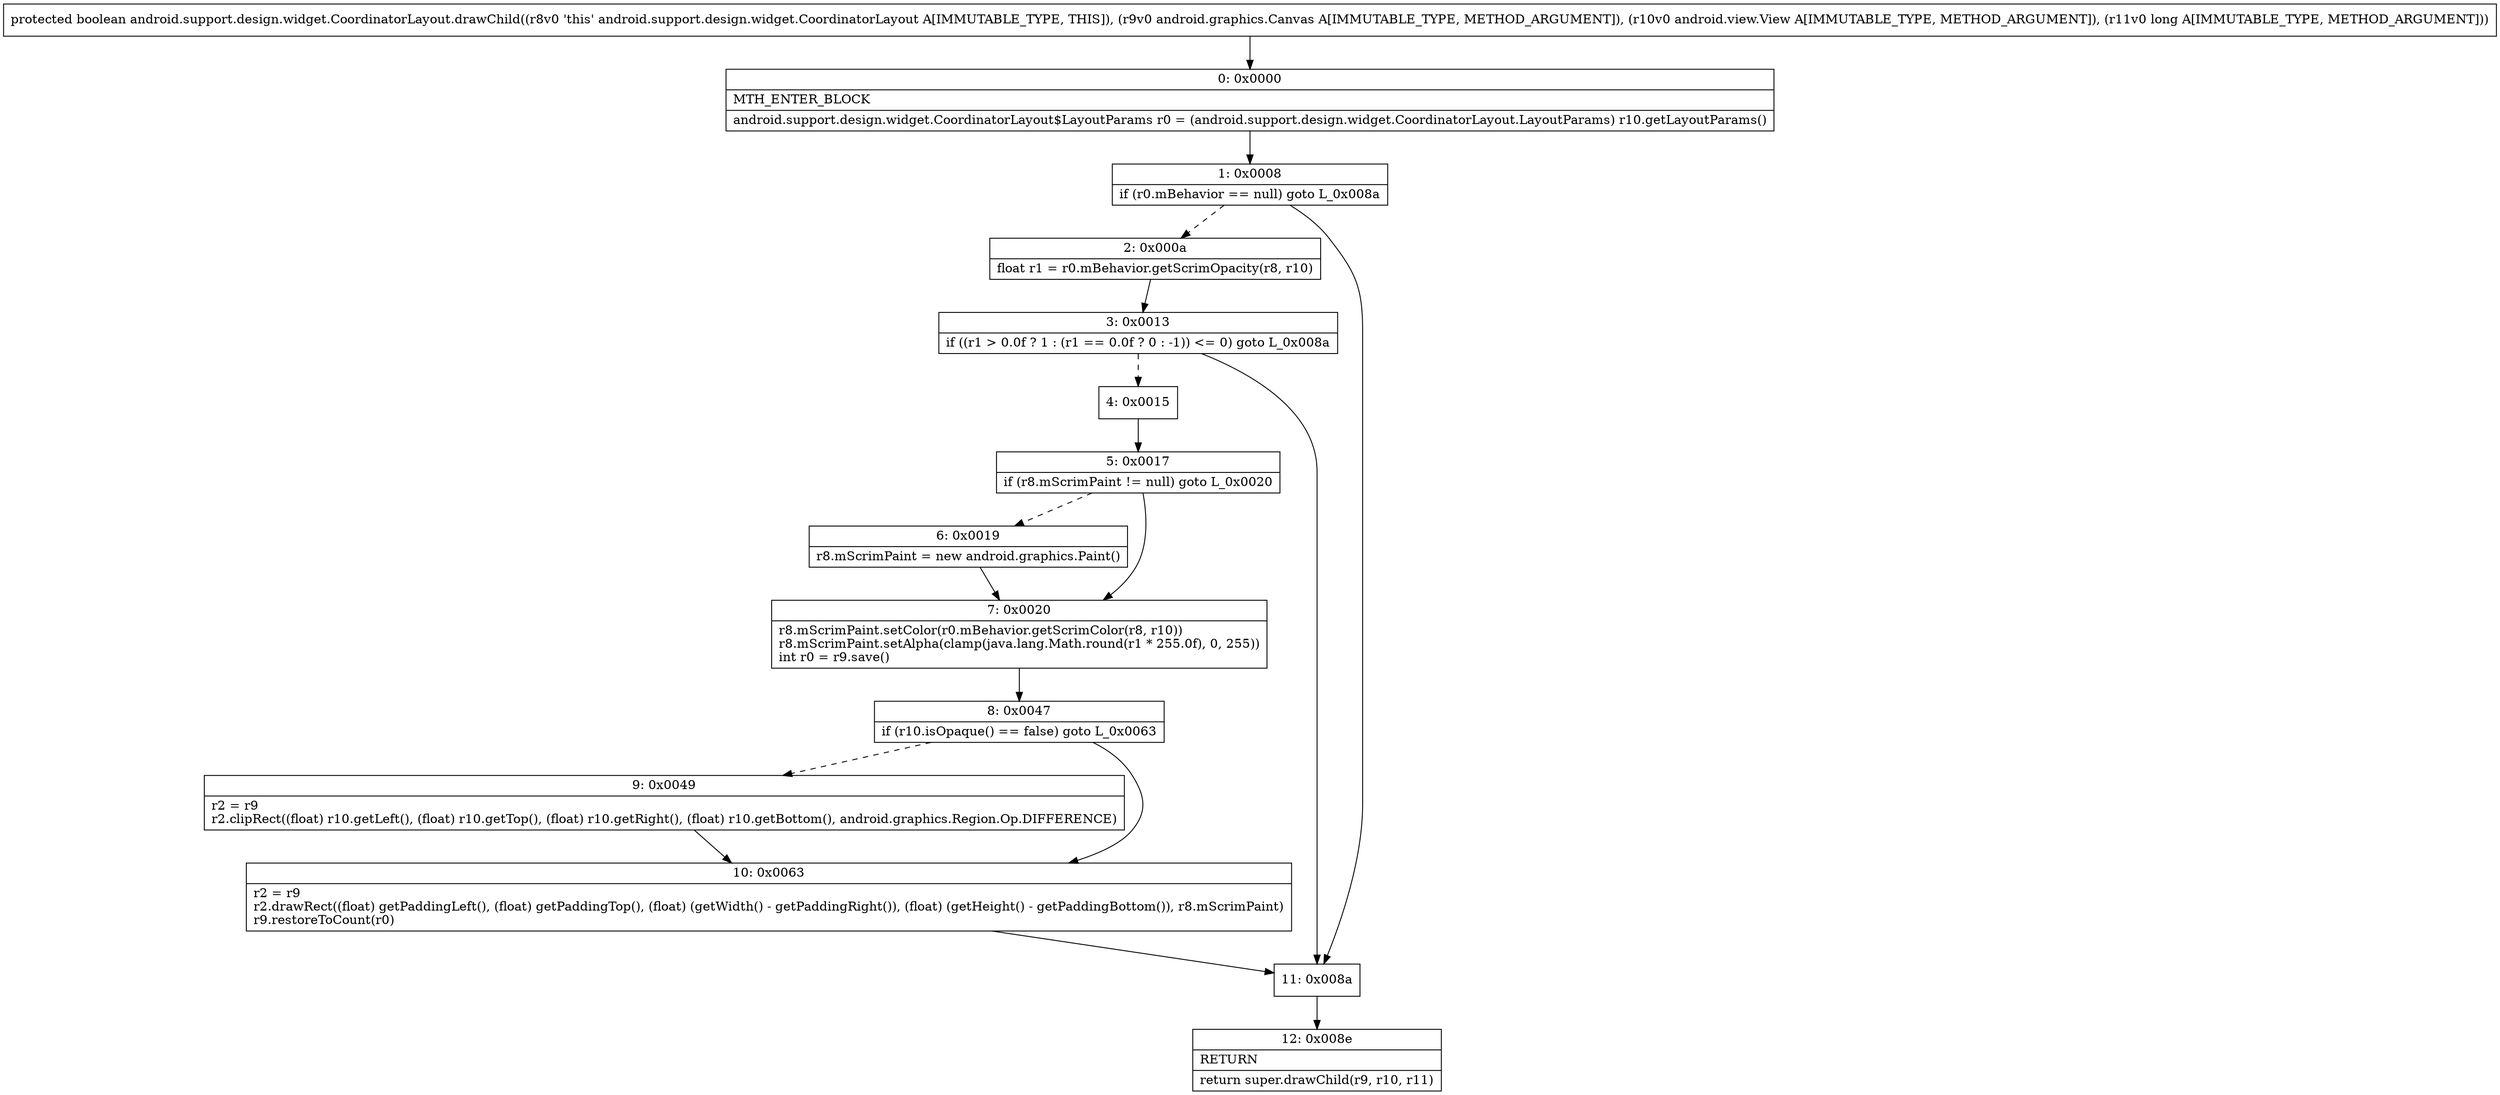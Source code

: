 digraph "CFG forandroid.support.design.widget.CoordinatorLayout.drawChild(Landroid\/graphics\/Canvas;Landroid\/view\/View;J)Z" {
Node_0 [shape=record,label="{0\:\ 0x0000|MTH_ENTER_BLOCK\l|android.support.design.widget.CoordinatorLayout$LayoutParams r0 = (android.support.design.widget.CoordinatorLayout.LayoutParams) r10.getLayoutParams()\l}"];
Node_1 [shape=record,label="{1\:\ 0x0008|if (r0.mBehavior == null) goto L_0x008a\l}"];
Node_2 [shape=record,label="{2\:\ 0x000a|float r1 = r0.mBehavior.getScrimOpacity(r8, r10)\l}"];
Node_3 [shape=record,label="{3\:\ 0x0013|if ((r1 \> 0.0f ? 1 : (r1 == 0.0f ? 0 : \-1)) \<= 0) goto L_0x008a\l}"];
Node_4 [shape=record,label="{4\:\ 0x0015}"];
Node_5 [shape=record,label="{5\:\ 0x0017|if (r8.mScrimPaint != null) goto L_0x0020\l}"];
Node_6 [shape=record,label="{6\:\ 0x0019|r8.mScrimPaint = new android.graphics.Paint()\l}"];
Node_7 [shape=record,label="{7\:\ 0x0020|r8.mScrimPaint.setColor(r0.mBehavior.getScrimColor(r8, r10))\lr8.mScrimPaint.setAlpha(clamp(java.lang.Math.round(r1 * 255.0f), 0, 255))\lint r0 = r9.save()\l}"];
Node_8 [shape=record,label="{8\:\ 0x0047|if (r10.isOpaque() == false) goto L_0x0063\l}"];
Node_9 [shape=record,label="{9\:\ 0x0049|r2 = r9\lr2.clipRect((float) r10.getLeft(), (float) r10.getTop(), (float) r10.getRight(), (float) r10.getBottom(), android.graphics.Region.Op.DIFFERENCE)\l}"];
Node_10 [shape=record,label="{10\:\ 0x0063|r2 = r9\lr2.drawRect((float) getPaddingLeft(), (float) getPaddingTop(), (float) (getWidth() \- getPaddingRight()), (float) (getHeight() \- getPaddingBottom()), r8.mScrimPaint)\lr9.restoreToCount(r0)\l}"];
Node_11 [shape=record,label="{11\:\ 0x008a}"];
Node_12 [shape=record,label="{12\:\ 0x008e|RETURN\l|return super.drawChild(r9, r10, r11)\l}"];
MethodNode[shape=record,label="{protected boolean android.support.design.widget.CoordinatorLayout.drawChild((r8v0 'this' android.support.design.widget.CoordinatorLayout A[IMMUTABLE_TYPE, THIS]), (r9v0 android.graphics.Canvas A[IMMUTABLE_TYPE, METHOD_ARGUMENT]), (r10v0 android.view.View A[IMMUTABLE_TYPE, METHOD_ARGUMENT]), (r11v0 long A[IMMUTABLE_TYPE, METHOD_ARGUMENT])) }"];
MethodNode -> Node_0;
Node_0 -> Node_1;
Node_1 -> Node_2[style=dashed];
Node_1 -> Node_11;
Node_2 -> Node_3;
Node_3 -> Node_4[style=dashed];
Node_3 -> Node_11;
Node_4 -> Node_5;
Node_5 -> Node_6[style=dashed];
Node_5 -> Node_7;
Node_6 -> Node_7;
Node_7 -> Node_8;
Node_8 -> Node_9[style=dashed];
Node_8 -> Node_10;
Node_9 -> Node_10;
Node_10 -> Node_11;
Node_11 -> Node_12;
}

